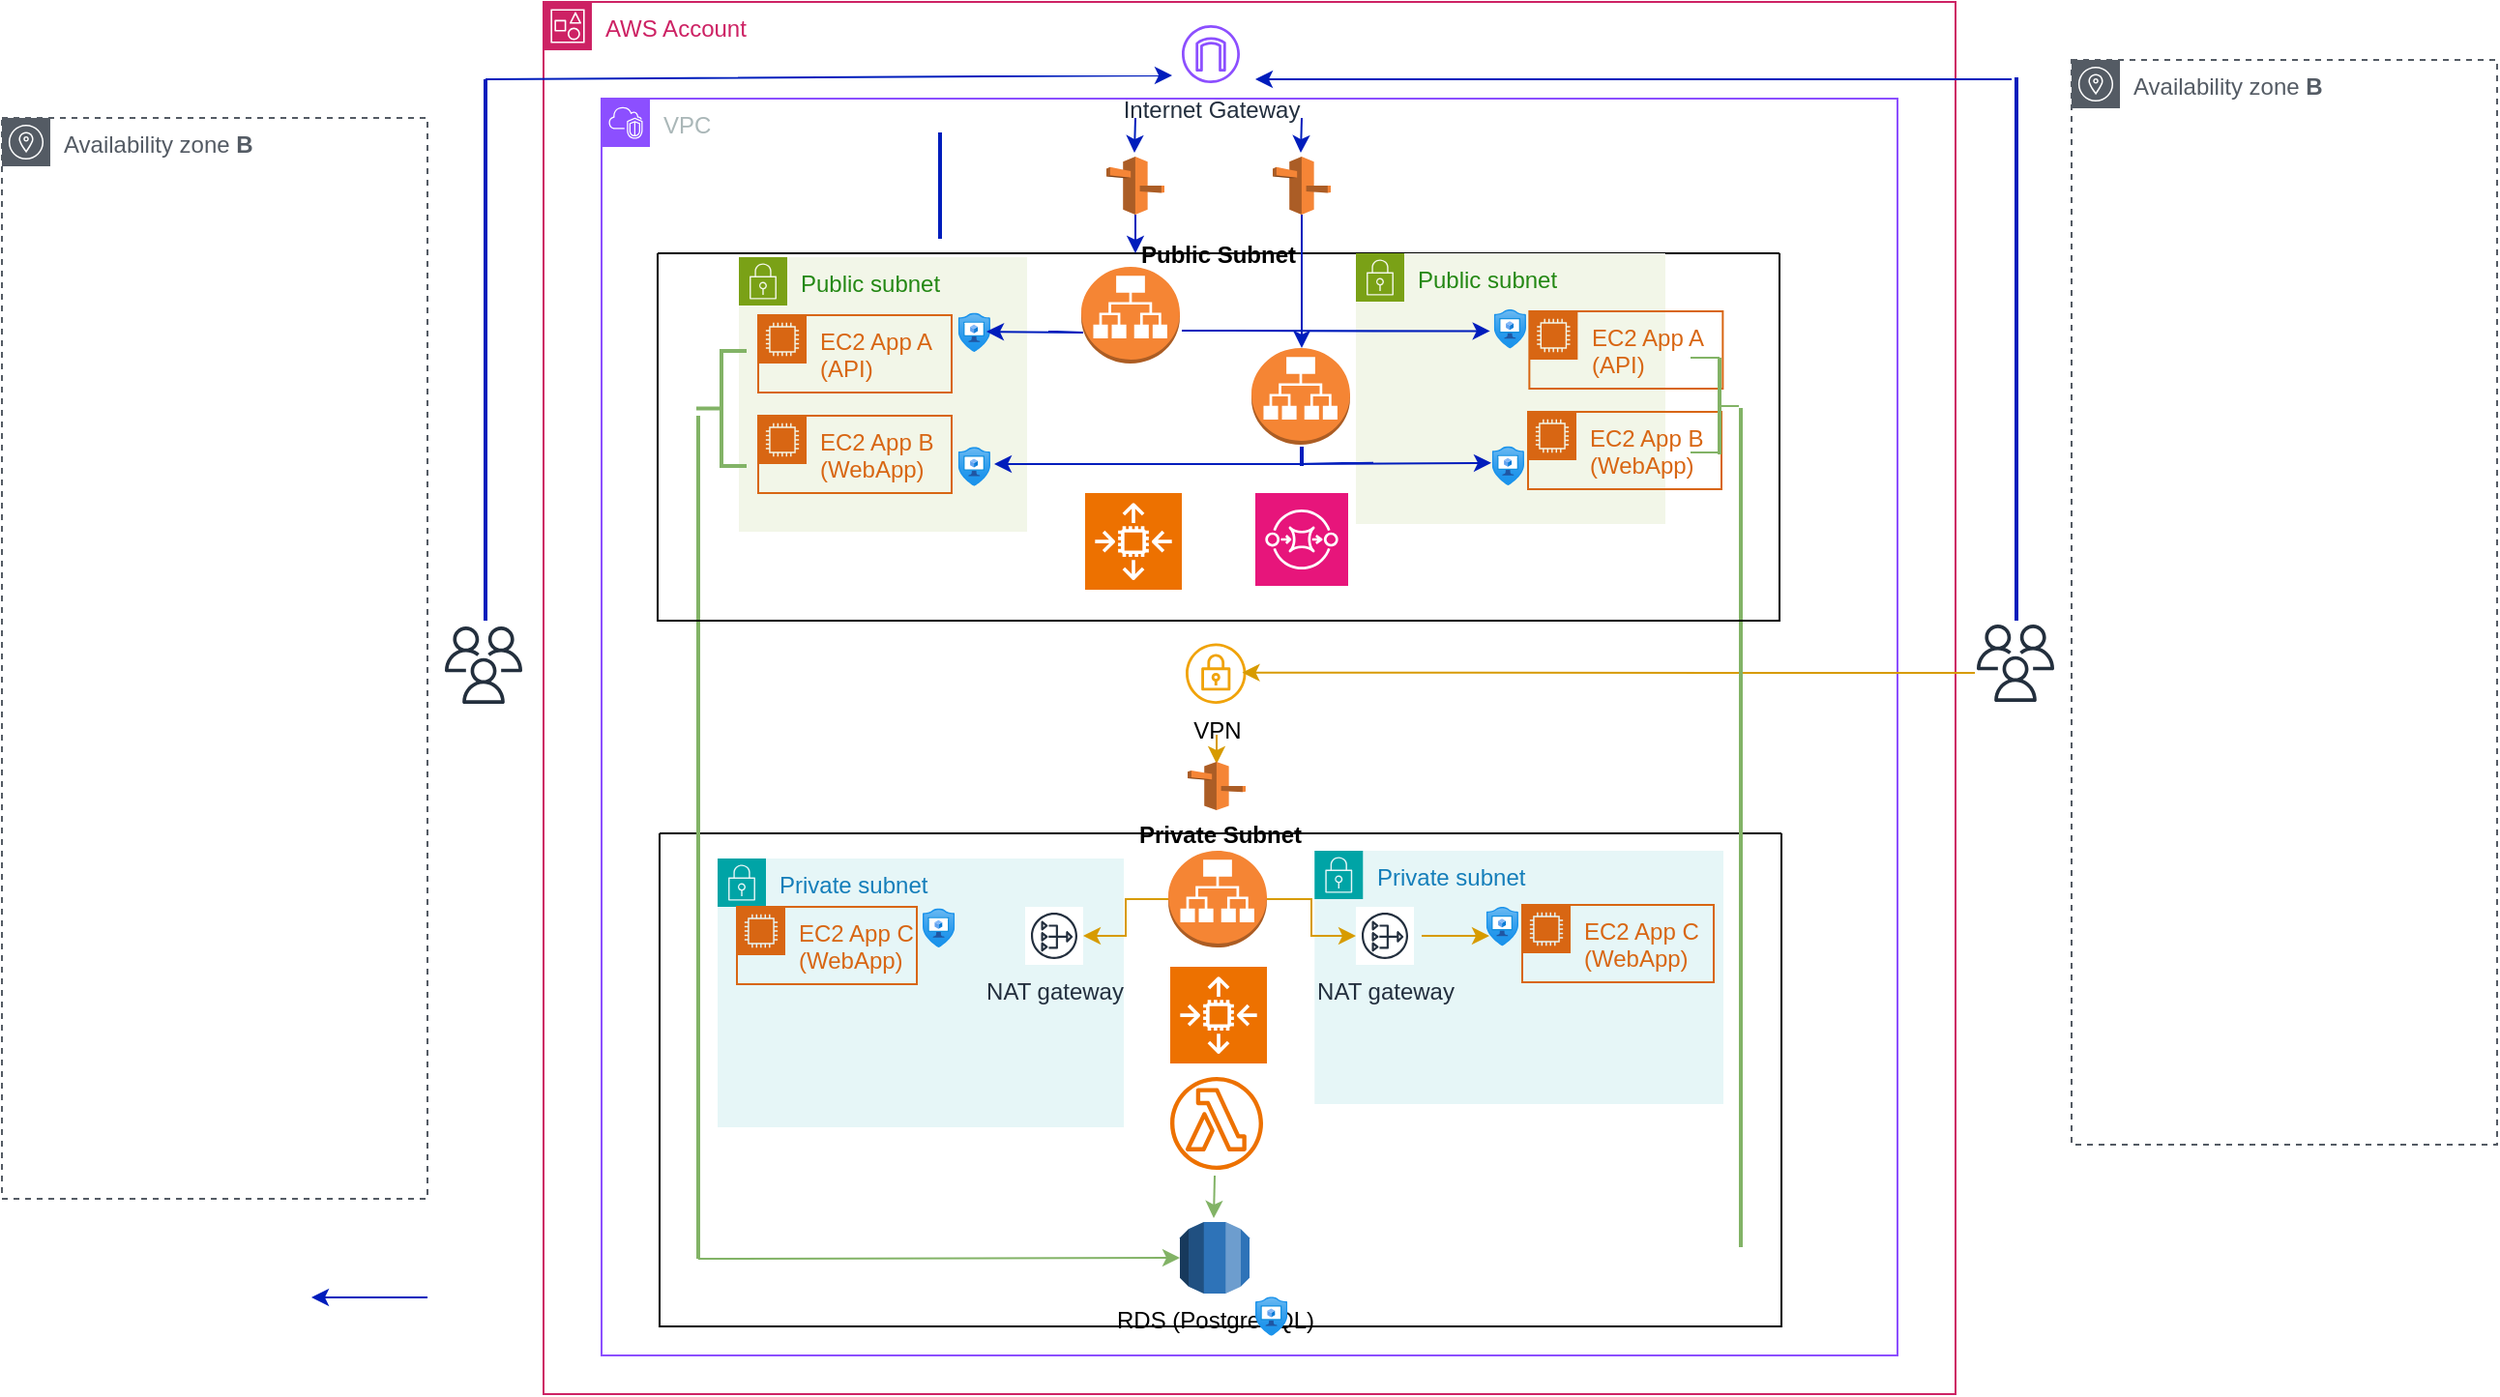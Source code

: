 <mxfile version="24.0.8" type="github">
  <diagram name="Page-1" id="gSooiQx2TL4_eroyyXrg">
    <mxGraphModel dx="2044" dy="716" grid="1" gridSize="10" guides="1" tooltips="1" connect="1" arrows="1" fold="1" page="1" pageScale="1" pageWidth="850" pageHeight="1100" math="0" shadow="0">
      <root>
        <mxCell id="0" />
        <mxCell id="1" parent="0" />
        <mxCell id="qh6bIkeYXSryROl8LY-i-43" value="AWS Account" style="points=[[0,0],[0.25,0],[0.5,0],[0.75,0],[1,0],[1,0.25],[1,0.5],[1,0.75],[1,1],[0.75,1],[0.5,1],[0.25,1],[0,1],[0,0.75],[0,0.5],[0,0.25]];outlineConnect=0;gradientColor=none;html=1;whiteSpace=wrap;fontSize=12;fontStyle=0;container=1;pointerEvents=0;collapsible=0;recursiveResize=0;shape=mxgraph.aws4.group;grIcon=mxgraph.aws4.group_account;strokeColor=#CD2264;fillColor=none;verticalAlign=top;align=left;spacingLeft=30;fontColor=#CD2264;dashed=0;" vertex="1" parent="1">
          <mxGeometry x="60" y="20" width="730" height="720" as="geometry" />
        </mxCell>
        <mxCell id="qh6bIkeYXSryROl8LY-i-1" value="VPC" style="points=[[0,0],[0.25,0],[0.5,0],[0.75,0],[1,0],[1,0.25],[1,0.5],[1,0.75],[1,1],[0.75,1],[0.5,1],[0.25,1],[0,1],[0,0.75],[0,0.5],[0,0.25]];outlineConnect=0;gradientColor=none;html=1;whiteSpace=wrap;fontSize=12;fontStyle=0;container=1;pointerEvents=0;collapsible=0;recursiveResize=0;shape=mxgraph.aws4.group;grIcon=mxgraph.aws4.group_vpc2;strokeColor=#8C4FFF;fillColor=none;verticalAlign=top;align=left;spacingLeft=30;fontColor=#AAB7B8;dashed=0;" vertex="1" parent="qh6bIkeYXSryROl8LY-i-43">
          <mxGeometry x="30" y="50" width="670" height="650" as="geometry" />
        </mxCell>
        <mxCell id="qh6bIkeYXSryROl8LY-i-3" value="Public subnet" style="points=[[0,0],[0.25,0],[0.5,0],[0.75,0],[1,0],[1,0.25],[1,0.5],[1,0.75],[1,1],[0.75,1],[0.5,1],[0.25,1],[0,1],[0,0.75],[0,0.5],[0,0.25]];outlineConnect=0;gradientColor=none;html=1;whiteSpace=wrap;fontSize=12;fontStyle=0;container=1;pointerEvents=0;collapsible=0;recursiveResize=0;shape=mxgraph.aws4.group;grIcon=mxgraph.aws4.group_security_group;grStroke=0;strokeColor=#7AA116;fillColor=#F2F6E8;verticalAlign=top;align=left;spacingLeft=30;fontColor=#248814;dashed=0;" vertex="1" parent="qh6bIkeYXSryROl8LY-i-1">
          <mxGeometry x="71" y="82" width="149" height="142" as="geometry" />
        </mxCell>
        <mxCell id="qh6bIkeYXSryROl8LY-i-5" value="EC2 App A (API)" style="points=[[0,0],[0.25,0],[0.5,0],[0.75,0],[1,0],[1,0.25],[1,0.5],[1,0.75],[1,1],[0.75,1],[0.5,1],[0.25,1],[0,1],[0,0.75],[0,0.5],[0,0.25]];outlineConnect=0;gradientColor=none;html=1;whiteSpace=wrap;fontSize=12;fontStyle=0;container=1;pointerEvents=0;collapsible=0;recursiveResize=0;shape=mxgraph.aws4.group;grIcon=mxgraph.aws4.group_ec2_instance_contents;strokeColor=#D86613;fillColor=none;verticalAlign=top;align=left;spacingLeft=30;fontColor=#D86613;dashed=0;" vertex="1" parent="qh6bIkeYXSryROl8LY-i-3">
          <mxGeometry x="10" y="30" width="100" height="40" as="geometry" />
        </mxCell>
        <mxCell id="qh6bIkeYXSryROl8LY-i-6" value="EC2 App B (WebApp)" style="points=[[0,0],[0.25,0],[0.5,0],[0.75,0],[1,0],[1,0.25],[1,0.5],[1,0.75],[1,1],[0.75,1],[0.5,1],[0.25,1],[0,1],[0,0.75],[0,0.5],[0,0.25]];outlineConnect=0;gradientColor=none;html=1;whiteSpace=wrap;fontSize=12;fontStyle=0;container=1;pointerEvents=0;collapsible=0;recursiveResize=0;shape=mxgraph.aws4.group;grIcon=mxgraph.aws4.group_ec2_instance_contents;strokeColor=#D86613;fillColor=none;verticalAlign=top;align=left;spacingLeft=30;fontColor=#D86613;dashed=0;" vertex="1" parent="qh6bIkeYXSryROl8LY-i-3">
          <mxGeometry x="10" y="82" width="100" height="40" as="geometry" />
        </mxCell>
        <mxCell id="qh6bIkeYXSryROl8LY-i-10" value="" style="image;aspect=fixed;html=1;points=[];align=center;fontSize=12;image=img/lib/azure2/security/Application_Security_Groups.svg;" vertex="1" parent="qh6bIkeYXSryROl8LY-i-3">
          <mxGeometry x="113.36" y="98.15" width="16.64" height="20.21" as="geometry" />
        </mxCell>
        <mxCell id="qh6bIkeYXSryROl8LY-i-38" value="" style="image;aspect=fixed;html=1;points=[];align=center;fontSize=12;image=img/lib/azure2/security/Application_Security_Groups.svg;" vertex="1" parent="qh6bIkeYXSryROl8LY-i-3">
          <mxGeometry x="113.36" y="28.79" width="16.64" height="20.21" as="geometry" />
        </mxCell>
        <mxCell id="qh6bIkeYXSryROl8LY-i-16" value="Private subnet" style="points=[[0,0],[0.25,0],[0.5,0],[0.75,0],[1,0],[1,0.25],[1,0.5],[1,0.75],[1,1],[0.75,1],[0.5,1],[0.25,1],[0,1],[0,0.75],[0,0.5],[0,0.25]];outlineConnect=0;gradientColor=none;html=1;whiteSpace=wrap;fontSize=12;fontStyle=0;container=1;pointerEvents=0;collapsible=0;recursiveResize=0;shape=mxgraph.aws4.group;grIcon=mxgraph.aws4.group_security_group;grStroke=0;strokeColor=#00A4A6;fillColor=#E6F6F7;verticalAlign=top;align=left;spacingLeft=30;fontColor=#147EBA;dashed=0;" vertex="1" parent="qh6bIkeYXSryROl8LY-i-1">
          <mxGeometry x="60" y="393" width="210" height="139" as="geometry" />
        </mxCell>
        <mxCell id="qh6bIkeYXSryROl8LY-i-17" value="EC2 App C (WebApp)" style="points=[[0,0],[0.25,0],[0.5,0],[0.75,0],[1,0],[1,0.25],[1,0.5],[1,0.75],[1,1],[0.75,1],[0.5,1],[0.25,1],[0,1],[0,0.75],[0,0.5],[0,0.25]];outlineConnect=0;gradientColor=none;html=1;whiteSpace=wrap;fontSize=12;fontStyle=0;container=1;pointerEvents=0;collapsible=0;recursiveResize=0;shape=mxgraph.aws4.group;grIcon=mxgraph.aws4.group_ec2_instance_contents;strokeColor=#D86613;fillColor=none;verticalAlign=top;align=left;spacingLeft=30;fontColor=#D86613;dashed=0;" vertex="1" parent="qh6bIkeYXSryROl8LY-i-16">
          <mxGeometry x="10" y="25" width="93" height="40" as="geometry" />
        </mxCell>
        <mxCell id="qh6bIkeYXSryROl8LY-i-20" value="" style="sketch=0;outlineConnect=0;fontColor=#232F3E;gradientColor=none;fillColor=#ED7100;strokeColor=none;dashed=0;verticalLabelPosition=bottom;verticalAlign=top;align=center;html=1;fontSize=12;fontStyle=0;aspect=fixed;pointerEvents=1;shape=mxgraph.aws4.lambda_function;" vertex="1" parent="qh6bIkeYXSryROl8LY-i-16">
          <mxGeometry x="234" y="113" width="48" height="48" as="geometry" />
        </mxCell>
        <mxCell id="qh6bIkeYXSryROl8LY-i-41" value="" style="image;aspect=fixed;html=1;points=[];align=center;fontSize=12;image=img/lib/azure2/security/Application_Security_Groups.svg;" vertex="1" parent="qh6bIkeYXSryROl8LY-i-16">
          <mxGeometry x="106" y="25.79" width="16.64" height="20.21" as="geometry" />
        </mxCell>
        <mxCell id="qh6bIkeYXSryROl8LY-i-45" value="Internet Gateway" style="sketch=0;outlineConnect=0;fontColor=#232F3E;gradientColor=none;fillColor=#8C4FFF;strokeColor=none;dashed=0;verticalLabelPosition=bottom;verticalAlign=top;align=center;html=1;fontSize=12;fontStyle=0;aspect=fixed;pointerEvents=1;shape=mxgraph.aws4.internet_gateway;" vertex="1" parent="qh6bIkeYXSryROl8LY-i-1">
          <mxGeometry x="300" y="-38" width="30" height="30" as="geometry" />
        </mxCell>
        <mxCell id="qh6bIkeYXSryROl8LY-i-59" value="" style="sketch=0;points=[[0,0,0],[0.25,0,0],[0.5,0,0],[0.75,0,0],[1,0,0],[0,1,0],[0.25,1,0],[0.5,1,0],[0.75,1,0],[1,1,0],[0,0.25,0],[0,0.5,0],[0,0.75,0],[1,0.25,0],[1,0.5,0],[1,0.75,0]];outlineConnect=0;fontColor=#232F3E;fillColor=#E7157B;strokeColor=#ffffff;dashed=0;verticalLabelPosition=bottom;verticalAlign=top;align=center;html=1;fontSize=12;fontStyle=0;aspect=fixed;shape=mxgraph.aws4.resourceIcon;resIcon=mxgraph.aws4.sqs;" vertex="1" parent="qh6bIkeYXSryROl8LY-i-1">
          <mxGeometry x="338" y="204" width="48" height="48" as="geometry" />
        </mxCell>
        <mxCell id="qh6bIkeYXSryROl8LY-i-111" value="Private Subnet" style="swimlane;startSize=0;" vertex="1" parent="qh6bIkeYXSryROl8LY-i-1">
          <mxGeometry x="30" y="380" width="580" height="255" as="geometry" />
        </mxCell>
        <mxCell id="qh6bIkeYXSryROl8LY-i-98" value="NAT gateway" style="sketch=0;outlineConnect=0;fontColor=#232F3E;gradientColor=none;strokeColor=#232F3E;fillColor=#ffffff;dashed=0;verticalLabelPosition=bottom;verticalAlign=top;align=center;html=1;fontSize=12;fontStyle=0;aspect=fixed;shape=mxgraph.aws4.resourceIcon;resIcon=mxgraph.aws4.nat_gateway;" vertex="1" parent="qh6bIkeYXSryROl8LY-i-111">
          <mxGeometry x="189" y="38" width="30" height="30" as="geometry" />
        </mxCell>
        <mxCell id="qh6bIkeYXSryROl8LY-i-85" value="Private subnet" style="points=[[0,0],[0.25,0],[0.5,0],[0.75,0],[1,0],[1,0.25],[1,0.5],[1,0.75],[1,1],[0.75,1],[0.5,1],[0.25,1],[0,1],[0,0.75],[0,0.5],[0,0.25]];outlineConnect=0;gradientColor=none;html=1;whiteSpace=wrap;fontSize=12;fontStyle=0;container=1;pointerEvents=0;collapsible=0;recursiveResize=0;shape=mxgraph.aws4.group;grIcon=mxgraph.aws4.group_security_group;grStroke=0;strokeColor=#00A4A6;fillColor=#E6F6F7;verticalAlign=top;align=left;spacingLeft=30;fontColor=#147EBA;dashed=0;" vertex="1" parent="qh6bIkeYXSryROl8LY-i-111">
          <mxGeometry x="338.64" y="9" width="211.36" height="131" as="geometry" />
        </mxCell>
        <mxCell id="qh6bIkeYXSryROl8LY-i-86" value="EC2 App C (WebApp)" style="points=[[0,0],[0.25,0],[0.5,0],[0.75,0],[1,0],[1,0.25],[1,0.5],[1,0.75],[1,1],[0.75,1],[0.5,1],[0.25,1],[0,1],[0,0.75],[0,0.5],[0,0.25]];outlineConnect=0;gradientColor=none;html=1;whiteSpace=wrap;fontSize=12;fontStyle=0;container=1;pointerEvents=0;collapsible=0;recursiveResize=0;shape=mxgraph.aws4.group;grIcon=mxgraph.aws4.group_ec2_instance_contents;strokeColor=#D86613;fillColor=none;verticalAlign=top;align=left;spacingLeft=30;fontColor=#D86613;dashed=0;" vertex="1" parent="qh6bIkeYXSryROl8LY-i-85">
          <mxGeometry x="107.36" y="28" width="99" height="40" as="geometry" />
        </mxCell>
        <mxCell id="qh6bIkeYXSryROl8LY-i-91" value="" style="image;aspect=fixed;html=1;points=[];align=center;fontSize=12;image=img/lib/azure2/security/Application_Security_Groups.svg;" vertex="1" parent="qh6bIkeYXSryROl8LY-i-85">
          <mxGeometry x="88.72" y="29" width="16.64" height="20.21" as="geometry" />
        </mxCell>
        <mxCell id="qh6bIkeYXSryROl8LY-i-157" value="" style="edgeStyle=orthogonalEdgeStyle;rounded=0;orthogonalLoop=1;jettySize=auto;html=1;fillColor=#ffe6cc;strokeColor=#d79b00;" edge="1" parent="qh6bIkeYXSryROl8LY-i-85">
          <mxGeometry relative="1" as="geometry">
            <mxPoint x="55.36" y="44" as="sourcePoint" />
            <mxPoint x="90.36" y="44" as="targetPoint" />
          </mxGeometry>
        </mxCell>
        <mxCell id="qh6bIkeYXSryROl8LY-i-121" value="NAT gateway" style="sketch=0;outlineConnect=0;fontColor=#232F3E;gradientColor=none;strokeColor=#232F3E;fillColor=#ffffff;dashed=0;verticalLabelPosition=bottom;verticalAlign=top;align=center;html=1;fontSize=12;fontStyle=0;aspect=fixed;shape=mxgraph.aws4.resourceIcon;resIcon=mxgraph.aws4.nat_gateway;" vertex="1" parent="qh6bIkeYXSryROl8LY-i-85">
          <mxGeometry x="21.36" y="29" width="30" height="30" as="geometry" />
        </mxCell>
        <mxCell id="qh6bIkeYXSryROl8LY-i-24" value="RDS (PostgreSQL)" style="outlineConnect=0;dashed=0;verticalLabelPosition=bottom;verticalAlign=top;align=center;html=1;shape=mxgraph.aws3.rds;fillColor=#2E73B8;gradientColor=none;" vertex="1" parent="qh6bIkeYXSryROl8LY-i-111">
          <mxGeometry x="269" y="201" width="36" height="37" as="geometry" />
        </mxCell>
        <mxCell id="qh6bIkeYXSryROl8LY-i-39" value="" style="image;aspect=fixed;html=1;points=[];align=center;fontSize=12;image=img/lib/azure2/security/Application_Security_Groups.svg;" vertex="1" parent="qh6bIkeYXSryROl8LY-i-111">
          <mxGeometry x="308" y="239.64" width="16.64" height="20.21" as="geometry" />
        </mxCell>
        <mxCell id="qh6bIkeYXSryROl8LY-i-169" value="" style="endArrow=classic;html=1;rounded=0;fillColor=#d5e8d4;strokeColor=#82b366;" edge="1" parent="qh6bIkeYXSryROl8LY-i-111">
          <mxGeometry width="50" height="50" relative="1" as="geometry">
            <mxPoint x="287" y="177" as="sourcePoint" />
            <mxPoint x="286.5" y="199" as="targetPoint" />
          </mxGeometry>
        </mxCell>
        <mxCell id="qh6bIkeYXSryROl8LY-i-47" value="VPN" style="sketch=0;outlineConnect=0;fillColor=#f0a30a;strokeColor=#BD7000;dashed=0;verticalLabelPosition=bottom;verticalAlign=top;align=center;html=1;fontSize=12;fontStyle=0;aspect=fixed;pointerEvents=1;shape=mxgraph.aws4.vpn_gateway;fontColor=#000000;" vertex="1" parent="qh6bIkeYXSryROl8LY-i-1">
          <mxGeometry x="302" y="281.75" width="31.25" height="31.25" as="geometry" />
        </mxCell>
        <mxCell id="qh6bIkeYXSryROl8LY-i-125" value="" style="endArrow=classic;html=1;rounded=0;fillColor=#0050ef;strokeColor=#001DBC;" edge="1" parent="qh6bIkeYXSryROl8LY-i-1">
          <mxGeometry width="50" height="50" relative="1" as="geometry">
            <mxPoint x="276" y="10" as="sourcePoint" />
            <mxPoint x="275.5" y="28" as="targetPoint" />
          </mxGeometry>
        </mxCell>
        <mxCell id="qh6bIkeYXSryROl8LY-i-128" value="" style="line;strokeWidth=2;direction=south;html=1;fillColor=#d5e8d4;strokeColor=#82b366;" vertex="1" parent="qh6bIkeYXSryROl8LY-i-1">
          <mxGeometry x="45" y="164" width="10" height="436" as="geometry" />
        </mxCell>
        <mxCell id="qh6bIkeYXSryROl8LY-i-139" value="" style="endArrow=classic;html=1;rounded=0;fillColor=#ffe6cc;strokeColor=#d79b00;" edge="1" parent="qh6bIkeYXSryROl8LY-i-1">
          <mxGeometry width="50" height="50" relative="1" as="geometry">
            <mxPoint x="441.25" y="296.88" as="sourcePoint" />
            <mxPoint x="331.25" y="296.88" as="targetPoint" />
            <Array as="points">
              <mxPoint x="710" y="297" />
            </Array>
          </mxGeometry>
        </mxCell>
        <mxCell id="qh6bIkeYXSryROl8LY-i-167" value="" style="line;strokeWidth=2;direction=south;html=1;fillColor=#d5e8d4;strokeColor=#82b366;" vertex="1" parent="qh6bIkeYXSryROl8LY-i-1">
          <mxGeometry x="584" y="160" width="10" height="434" as="geometry" />
        </mxCell>
        <mxCell id="qh6bIkeYXSryROl8LY-i-182" value="" style="outlineConnect=0;dashed=0;verticalLabelPosition=bottom;verticalAlign=top;align=center;html=1;shape=mxgraph.aws3.route_53;fillColor=#F58536;gradientColor=none;" vertex="1" parent="qh6bIkeYXSryROl8LY-i-1">
          <mxGeometry x="261" y="30" width="30" height="30" as="geometry" />
        </mxCell>
        <mxCell id="qh6bIkeYXSryROl8LY-i-159" value="" style="endArrow=classic;html=1;rounded=0;fillColor=#d5e8d4;strokeColor=#82b366;exitX=1;exitY=0.5;exitDx=0;exitDy=0;exitPerimeter=0;entryX=0;entryY=0.5;entryDx=0;entryDy=0;entryPerimeter=0;" edge="1" parent="qh6bIkeYXSryROl8LY-i-1" source="qh6bIkeYXSryROl8LY-i-128" target="qh6bIkeYXSryROl8LY-i-24">
          <mxGeometry width="50" height="50" relative="1" as="geometry">
            <mxPoint x="210" y="595" as="sourcePoint" />
            <mxPoint x="300" y="595" as="targetPoint" />
          </mxGeometry>
        </mxCell>
        <mxCell id="qh6bIkeYXSryROl8LY-i-198" value="" style="endArrow=classic;html=1;rounded=0;fillColor=#ffe6cc;strokeColor=#d79b00;" edge="1" parent="qh6bIkeYXSryROl8LY-i-1">
          <mxGeometry width="50" height="50" relative="1" as="geometry">
            <mxPoint x="318" y="329" as="sourcePoint" />
            <mxPoint x="318" y="344" as="targetPoint" />
          </mxGeometry>
        </mxCell>
        <mxCell id="qh6bIkeYXSryROl8LY-i-175" value="" style="line;strokeWidth=2;direction=south;html=1;fillColor=#0050ef;strokeColor=#001DBC;fontColor=#ffffff;" vertex="1" parent="qh6bIkeYXSryROl8LY-i-1">
          <mxGeometry x="170" y="17.5" width="10" height="55" as="geometry" />
        </mxCell>
        <mxCell id="qh6bIkeYXSryROl8LY-i-183" value="" style="endArrow=classic;html=1;rounded=0;fillColor=#0050ef;strokeColor=#001DBC;exitX=0;exitY=0.5;exitDx=0;exitDy=0;exitPerimeter=0;" edge="1" parent="qh6bIkeYXSryROl8LY-i-43" source="qh6bIkeYXSryROl8LY-i-123">
          <mxGeometry width="50" height="50" relative="1" as="geometry">
            <mxPoint x="43" y="38" as="sourcePoint" />
            <mxPoint x="325" y="38" as="targetPoint" />
            <Array as="points">
              <mxPoint x="324" y="38" />
            </Array>
          </mxGeometry>
        </mxCell>
        <mxCell id="qh6bIkeYXSryROl8LY-i-70" value="" style="outlineConnect=0;dashed=0;verticalLabelPosition=bottom;verticalAlign=top;align=center;html=1;shape=mxgraph.aws3.application_load_balancer;fillColor=#F58534;gradientColor=none;" vertex="1" parent="1">
          <mxGeometry x="338" y="157" width="51" height="50" as="geometry" />
        </mxCell>
        <mxCell id="qh6bIkeYXSryROl8LY-i-148" value="" style="edgeStyle=orthogonalEdgeStyle;rounded=0;orthogonalLoop=1;jettySize=auto;html=1;fillColor=#ffe6cc;strokeColor=#d79b00;" edge="1" parent="1" source="qh6bIkeYXSryROl8LY-i-96" target="qh6bIkeYXSryROl8LY-i-121">
          <mxGeometry relative="1" as="geometry" />
        </mxCell>
        <mxCell id="qh6bIkeYXSryROl8LY-i-151" value="" style="edgeStyle=orthogonalEdgeStyle;rounded=0;orthogonalLoop=1;jettySize=auto;html=1;fillColor=#ffe6cc;strokeColor=#d79b00;" edge="1" parent="1" source="qh6bIkeYXSryROl8LY-i-96" target="qh6bIkeYXSryROl8LY-i-98">
          <mxGeometry relative="1" as="geometry" />
        </mxCell>
        <mxCell id="qh6bIkeYXSryROl8LY-i-96" value="" style="outlineConnect=0;dashed=0;verticalLabelPosition=bottom;verticalAlign=top;align=center;html=1;shape=mxgraph.aws3.application_load_balancer;fillColor=#F58534;gradientColor=none;" vertex="1" parent="1">
          <mxGeometry x="383" y="459" width="51" height="50" as="geometry" />
        </mxCell>
        <mxCell id="qh6bIkeYXSryROl8LY-i-97" value="" style="sketch=0;points=[[0,0,0],[0.25,0,0],[0.5,0,0],[0.75,0,0],[1,0,0],[0,1,0],[0.25,1,0],[0.5,1,0],[0.75,1,0],[1,1,0],[0,0.25,0],[0,0.5,0],[0,0.75,0],[1,0.25,0],[1,0.5,0],[1,0.75,0]];outlineConnect=0;fontColor=#232F3E;fillColor=#ED7100;strokeColor=#ffffff;dashed=0;verticalLabelPosition=bottom;verticalAlign=top;align=center;html=1;fontSize=12;fontStyle=0;aspect=fixed;shape=mxgraph.aws4.resourceIcon;resIcon=mxgraph.aws4.auto_scaling2;" vertex="1" parent="1">
          <mxGeometry x="384" y="519" width="50" height="50" as="geometry" />
        </mxCell>
        <mxCell id="qh6bIkeYXSryROl8LY-i-110" value="" style="sketch=0;outlineConnect=0;fontColor=#232F3E;gradientColor=none;fillColor=#232F3D;strokeColor=none;dashed=0;verticalLabelPosition=bottom;verticalAlign=top;align=center;html=1;fontSize=12;fontStyle=0;aspect=fixed;pointerEvents=1;shape=mxgraph.aws4.users;" vertex="1" parent="1">
          <mxGeometry x="9" y="343" width="40" height="40" as="geometry" />
        </mxCell>
        <mxCell id="qh6bIkeYXSryROl8LY-i-112" value="Public Subnet" style="swimlane;startSize=0;" vertex="1" parent="1">
          <mxGeometry x="119" y="150" width="580" height="190" as="geometry" />
        </mxCell>
        <mxCell id="qh6bIkeYXSryROl8LY-i-80" value="Public subnet" style="points=[[0,0],[0.25,0],[0.5,0],[0.75,0],[1,0],[1,0.25],[1,0.5],[1,0.75],[1,1],[0.75,1],[0.5,1],[0.25,1],[0,1],[0,0.75],[0,0.5],[0,0.25]];outlineConnect=0;gradientColor=none;html=1;whiteSpace=wrap;fontSize=12;fontStyle=0;container=1;pointerEvents=0;collapsible=0;recursiveResize=0;shape=mxgraph.aws4.group;grIcon=mxgraph.aws4.group_security_group;grStroke=0;strokeColor=#7AA116;fillColor=#F2F6E8;verticalAlign=top;align=left;spacingLeft=30;fontColor=#248814;dashed=0;" vertex="1" parent="qh6bIkeYXSryROl8LY-i-112">
          <mxGeometry x="361" width="160" height="140" as="geometry" />
        </mxCell>
        <mxCell id="qh6bIkeYXSryROl8LY-i-81" value="EC2 App A (API)" style="points=[[0,0],[0.25,0],[0.5,0],[0.75,0],[1,0],[1,0.25],[1,0.5],[1,0.75],[1,1],[0.75,1],[0.5,1],[0.25,1],[0,1],[0,0.75],[0,0.5],[0,0.25]];outlineConnect=0;gradientColor=none;html=1;whiteSpace=wrap;fontSize=12;fontStyle=0;container=1;pointerEvents=0;collapsible=0;recursiveResize=0;shape=mxgraph.aws4.group;grIcon=mxgraph.aws4.group_ec2_instance_contents;strokeColor=#D86613;fillColor=none;verticalAlign=top;align=left;spacingLeft=30;fontColor=#D86613;dashed=0;" vertex="1" parent="qh6bIkeYXSryROl8LY-i-80">
          <mxGeometry x="89.68" y="30" width="100" height="40" as="geometry" />
        </mxCell>
        <mxCell id="qh6bIkeYXSryROl8LY-i-82" value="EC2 App B (WebApp)" style="points=[[0,0],[0.25,0],[0.5,0],[0.75,0],[1,0],[1,0.25],[1,0.5],[1,0.75],[1,1],[0.75,1],[0.5,1],[0.25,1],[0,1],[0,0.75],[0,0.5],[0,0.25]];outlineConnect=0;gradientColor=none;html=1;whiteSpace=wrap;fontSize=12;fontStyle=0;container=1;pointerEvents=0;collapsible=0;recursiveResize=0;shape=mxgraph.aws4.group;grIcon=mxgraph.aws4.group_ec2_instance_contents;strokeColor=#D86613;fillColor=none;verticalAlign=top;align=left;spacingLeft=30;fontColor=#D86613;dashed=0;" vertex="1" parent="qh6bIkeYXSryROl8LY-i-80">
          <mxGeometry x="89" y="82" width="100" height="40" as="geometry" />
        </mxCell>
        <mxCell id="qh6bIkeYXSryROl8LY-i-83" value="" style="image;aspect=fixed;html=1;points=[];align=center;fontSize=12;image=img/lib/azure2/security/Application_Security_Groups.svg;fillColor=#0050ef;fontColor=#ffffff;strokeColor=#001DBC;" vertex="1" parent="qh6bIkeYXSryROl8LY-i-80">
          <mxGeometry x="70.36" y="99.79" width="16.64" height="20.21" as="geometry" />
        </mxCell>
        <mxCell id="qh6bIkeYXSryROl8LY-i-84" value="" style="image;aspect=fixed;html=1;points=[];align=center;fontSize=12;image=img/lib/azure2/security/Application_Security_Groups.svg;fillColor=#0050ef;fontColor=#ffffff;strokeColor=#001DBC;" vertex="1" parent="qh6bIkeYXSryROl8LY-i-80">
          <mxGeometry x="71.36" y="29.0" width="16.64" height="20.21" as="geometry" />
        </mxCell>
        <mxCell id="qh6bIkeYXSryROl8LY-i-190" value="" style="endArrow=classic;html=1;rounded=0;fillColor=#0050ef;strokeColor=#001DBC;" edge="1" parent="qh6bIkeYXSryROl8LY-i-80">
          <mxGeometry width="50" height="50" relative="1" as="geometry">
            <mxPoint x="8.36" y="40.21" as="sourcePoint" />
            <mxPoint x="69.36" y="40.21" as="targetPoint" />
            <Array as="points">
              <mxPoint x="-90" y="40" />
            </Array>
          </mxGeometry>
        </mxCell>
        <mxCell id="qh6bIkeYXSryROl8LY-i-195" value="" style="endArrow=classic;html=1;rounded=0;fillColor=#0050ef;strokeColor=#001DBC;" edge="1" parent="qh6bIkeYXSryROl8LY-i-80">
          <mxGeometry width="50" height="50" relative="1" as="geometry">
            <mxPoint x="9" y="108.4" as="sourcePoint" />
            <mxPoint x="70" y="108.4" as="targetPoint" />
            <Array as="points">
              <mxPoint x="-30" y="109" />
            </Array>
          </mxGeometry>
        </mxCell>
        <mxCell id="qh6bIkeYXSryROl8LY-i-127" value="" style="strokeWidth=2;html=1;shape=mxgraph.flowchart.annotation_2;align=left;labelPosition=right;pointerEvents=1;fillColor=#d5e8d4;strokeColor=#82b366;" vertex="1" parent="qh6bIkeYXSryROl8LY-i-112">
          <mxGeometry x="20" y="50.5" width="26" height="59.5" as="geometry" />
        </mxCell>
        <mxCell id="qh6bIkeYXSryROl8LY-i-188" value="" style="endArrow=classic;html=1;rounded=0;fillColor=#0050ef;strokeColor=#001DBC;" edge="1" parent="qh6bIkeYXSryROl8LY-i-112">
          <mxGeometry width="50" height="50" relative="1" as="geometry">
            <mxPoint x="202" y="40.5" as="sourcePoint" />
            <mxPoint x="170" y="40.5" as="targetPoint" />
            <Array as="points">
              <mxPoint x="220" y="41" />
            </Array>
          </mxGeometry>
        </mxCell>
        <mxCell id="qh6bIkeYXSryROl8LY-i-192" value="" style="endArrow=classic;html=1;rounded=0;fillColor=#0050ef;strokeColor=#001DBC;" edge="1" parent="qh6bIkeYXSryROl8LY-i-112">
          <mxGeometry width="50" height="50" relative="1" as="geometry">
            <mxPoint x="234" y="109" as="sourcePoint" />
            <mxPoint x="174" y="109" as="targetPoint" />
            <Array as="points">
              <mxPoint x="331" y="109" />
            </Array>
          </mxGeometry>
        </mxCell>
        <mxCell id="qh6bIkeYXSryROl8LY-i-95" value="" style="sketch=0;points=[[0,0,0],[0.25,0,0],[0.5,0,0],[0.75,0,0],[1,0,0],[0,1,0],[0.25,1,0],[0.5,1,0],[0.75,1,0],[1,1,0],[0,0.25,0],[0,0.5,0],[0,0.75,0],[1,0.25,0],[1,0.5,0],[1,0.75,0]];outlineConnect=0;fontColor=#232F3E;fillColor=#ED7100;strokeColor=#ffffff;dashed=0;verticalLabelPosition=bottom;verticalAlign=top;align=center;html=1;fontSize=12;fontStyle=0;aspect=fixed;shape=mxgraph.aws4.resourceIcon;resIcon=mxgraph.aws4.auto_scaling2;" vertex="1" parent="qh6bIkeYXSryROl8LY-i-112">
          <mxGeometry x="221" y="124" width="50" height="50" as="geometry" />
        </mxCell>
        <mxCell id="qh6bIkeYXSryROl8LY-i-206" value="" style="line;strokeWidth=2;direction=south;html=1;fillColor=#0050ef;strokeColor=#001DBC;fontColor=#ffffff;" vertex="1" parent="qh6bIkeYXSryROl8LY-i-112">
          <mxGeometry x="328" y="100" width="10" height="10" as="geometry" />
        </mxCell>
        <mxCell id="qh6bIkeYXSryROl8LY-i-123" value="" style="line;strokeWidth=2;direction=south;html=1;fillColor=#0050ef;fontColor=#ffffff;strokeColor=#001DBC;" vertex="1" parent="1">
          <mxGeometry x="28" y="60" width="4" height="280" as="geometry" />
        </mxCell>
        <mxCell id="qh6bIkeYXSryROl8LY-i-132" value="" style="endArrow=classic;html=1;rounded=0;fillColor=#0050ef;strokeColor=#001DBC;" edge="1" parent="1">
          <mxGeometry width="50" height="50" relative="1" as="geometry">
            <mxPoint x="538" y="60" as="sourcePoint" />
            <mxPoint x="428" y="60" as="targetPoint" />
            <Array as="points">
              <mxPoint x="819" y="60" />
            </Array>
          </mxGeometry>
        </mxCell>
        <mxCell id="qh6bIkeYXSryROl8LY-i-133" value="" style="sketch=0;outlineConnect=0;fontColor=#232F3E;gradientColor=none;fillColor=#232F3D;strokeColor=none;dashed=0;verticalLabelPosition=bottom;verticalAlign=top;align=center;html=1;fontSize=12;fontStyle=0;aspect=fixed;pointerEvents=1;shape=mxgraph.aws4.users;" vertex="1" parent="1">
          <mxGeometry x="801" y="342" width="40" height="40" as="geometry" />
        </mxCell>
        <mxCell id="qh6bIkeYXSryROl8LY-i-134" value="" style="line;strokeWidth=2;direction=south;html=1;fillColor=#0050ef;fontColor=#ffffff;strokeColor=#001DBC;" vertex="1" parent="1">
          <mxGeometry x="818" y="59" width="7" height="281" as="geometry" />
        </mxCell>
        <mxCell id="qh6bIkeYXSryROl8LY-i-162" value="" style="line;strokeWidth=1;rotatable=0;dashed=0;labelPosition=right;align=left;verticalAlign=middle;spacingTop=0;spacingLeft=6;points=[];portConstraint=eastwest;fillColor=#d5e8d4;strokeColor=#82b366;" vertex="1" parent="1">
          <mxGeometry x="653" y="199" width="15" height="10" as="geometry" />
        </mxCell>
        <mxCell id="qh6bIkeYXSryROl8LY-i-163" value="" style="line;strokeWidth=1;rotatable=0;dashed=0;labelPosition=right;align=left;verticalAlign=middle;spacingTop=0;spacingLeft=6;points=[];portConstraint=eastwest;fillColor=#d5e8d4;strokeColor=#82b366;" vertex="1" parent="1">
          <mxGeometry x="653" y="248" width="15" height="10" as="geometry" />
        </mxCell>
        <mxCell id="qh6bIkeYXSryROl8LY-i-165" value="" style="line;strokeWidth=2;direction=south;html=1;fillColor=#d5e8d4;strokeColor=#82b366;" vertex="1" parent="1">
          <mxGeometry x="663" y="204" width="10" height="50" as="geometry" />
        </mxCell>
        <mxCell id="qh6bIkeYXSryROl8LY-i-166" value="" style="line;strokeWidth=1;rotatable=0;dashed=0;labelPosition=right;align=left;verticalAlign=middle;spacingTop=0;spacingLeft=6;points=[];portConstraint=eastwest;fillColor=#d5e8d4;strokeColor=#82b366;" vertex="1" parent="1">
          <mxGeometry x="668" y="224" width="10" height="10" as="geometry" />
        </mxCell>
        <mxCell id="qh6bIkeYXSryROl8LY-i-185" value="" style="endArrow=classic;html=1;rounded=0;fillColor=#0050ef;strokeColor=#001DBC;" edge="1" parent="1">
          <mxGeometry width="50" height="50" relative="1" as="geometry">
            <mxPoint x="366" y="130" as="sourcePoint" />
            <mxPoint x="366" y="150" as="targetPoint" />
          </mxGeometry>
        </mxCell>
        <mxCell id="qh6bIkeYXSryROl8LY-i-193" value="" style="endArrow=classic;html=1;rounded=0;fillColor=#0050ef;strokeColor=#001DBC;" edge="1" parent="1">
          <mxGeometry width="50" height="50" relative="1" as="geometry">
            <mxPoint y="690" as="sourcePoint" />
            <mxPoint x="-60" y="690" as="targetPoint" />
            <Array as="points" />
          </mxGeometry>
        </mxCell>
        <mxCell id="qh6bIkeYXSryROl8LY-i-197" value="" style="outlineConnect=0;dashed=0;verticalLabelPosition=bottom;verticalAlign=top;align=center;html=1;shape=mxgraph.aws3.route_53;fillColor=#F58536;gradientColor=none;" vertex="1" parent="1">
          <mxGeometry x="393" y="413" width="30" height="25" as="geometry" />
        </mxCell>
        <mxCell id="qh6bIkeYXSryROl8LY-i-126" value="Availability zone &lt;b&gt;B&lt;/b&gt;" style="sketch=0;outlineConnect=0;gradientColor=none;html=1;whiteSpace=wrap;fontSize=12;fontStyle=0;shape=mxgraph.aws4.group;grIcon=mxgraph.aws4.group_availability_zone;strokeColor=#545B64;fillColor=none;verticalAlign=top;align=left;spacingLeft=30;fontColor=#545B64;dashed=1;" vertex="1" parent="1">
          <mxGeometry x="-220" y="80" width="220" height="559" as="geometry" />
        </mxCell>
        <mxCell id="qh6bIkeYXSryROl8LY-i-104" value="Availability zone &lt;b&gt;B&lt;/b&gt;" style="sketch=0;outlineConnect=0;gradientColor=none;html=1;whiteSpace=wrap;fontSize=12;fontStyle=0;shape=mxgraph.aws4.group;grIcon=mxgraph.aws4.group_availability_zone;strokeColor=#545B64;fillColor=none;verticalAlign=top;align=left;spacingLeft=30;fontColor=#545B64;dashed=1;" vertex="1" parent="1">
          <mxGeometry x="850" y="50" width="220" height="561" as="geometry" />
        </mxCell>
        <mxCell id="qh6bIkeYXSryROl8LY-i-200" value="" style="endArrow=classic;html=1;rounded=0;fillColor=#0050ef;strokeColor=#001DBC;" edge="1" parent="1">
          <mxGeometry width="50" height="50" relative="1" as="geometry">
            <mxPoint x="452" y="80" as="sourcePoint" />
            <mxPoint x="451.5" y="98" as="targetPoint" />
          </mxGeometry>
        </mxCell>
        <mxCell id="qh6bIkeYXSryROl8LY-i-201" value="" style="outlineConnect=0;dashed=0;verticalLabelPosition=bottom;verticalAlign=top;align=center;html=1;shape=mxgraph.aws3.route_53;fillColor=#F58536;gradientColor=none;" vertex="1" parent="1">
          <mxGeometry x="437" y="100" width="30" height="30" as="geometry" />
        </mxCell>
        <mxCell id="qh6bIkeYXSryROl8LY-i-202" value="" style="endArrow=classic;html=1;rounded=0;fillColor=#0050ef;strokeColor=#001DBC;" edge="1" parent="1">
          <mxGeometry width="50" height="50" relative="1" as="geometry">
            <mxPoint x="452" y="179" as="sourcePoint" />
            <mxPoint x="452" y="199" as="targetPoint" />
            <Array as="points">
              <mxPoint x="452" y="130" />
            </Array>
          </mxGeometry>
        </mxCell>
        <mxCell id="qh6bIkeYXSryROl8LY-i-203" value="" style="outlineConnect=0;dashed=0;verticalLabelPosition=bottom;verticalAlign=top;align=center;html=1;shape=mxgraph.aws3.application_load_balancer;fillColor=#F58534;gradientColor=none;" vertex="1" parent="1">
          <mxGeometry x="426" y="199" width="51" height="50" as="geometry" />
        </mxCell>
      </root>
    </mxGraphModel>
  </diagram>
</mxfile>

